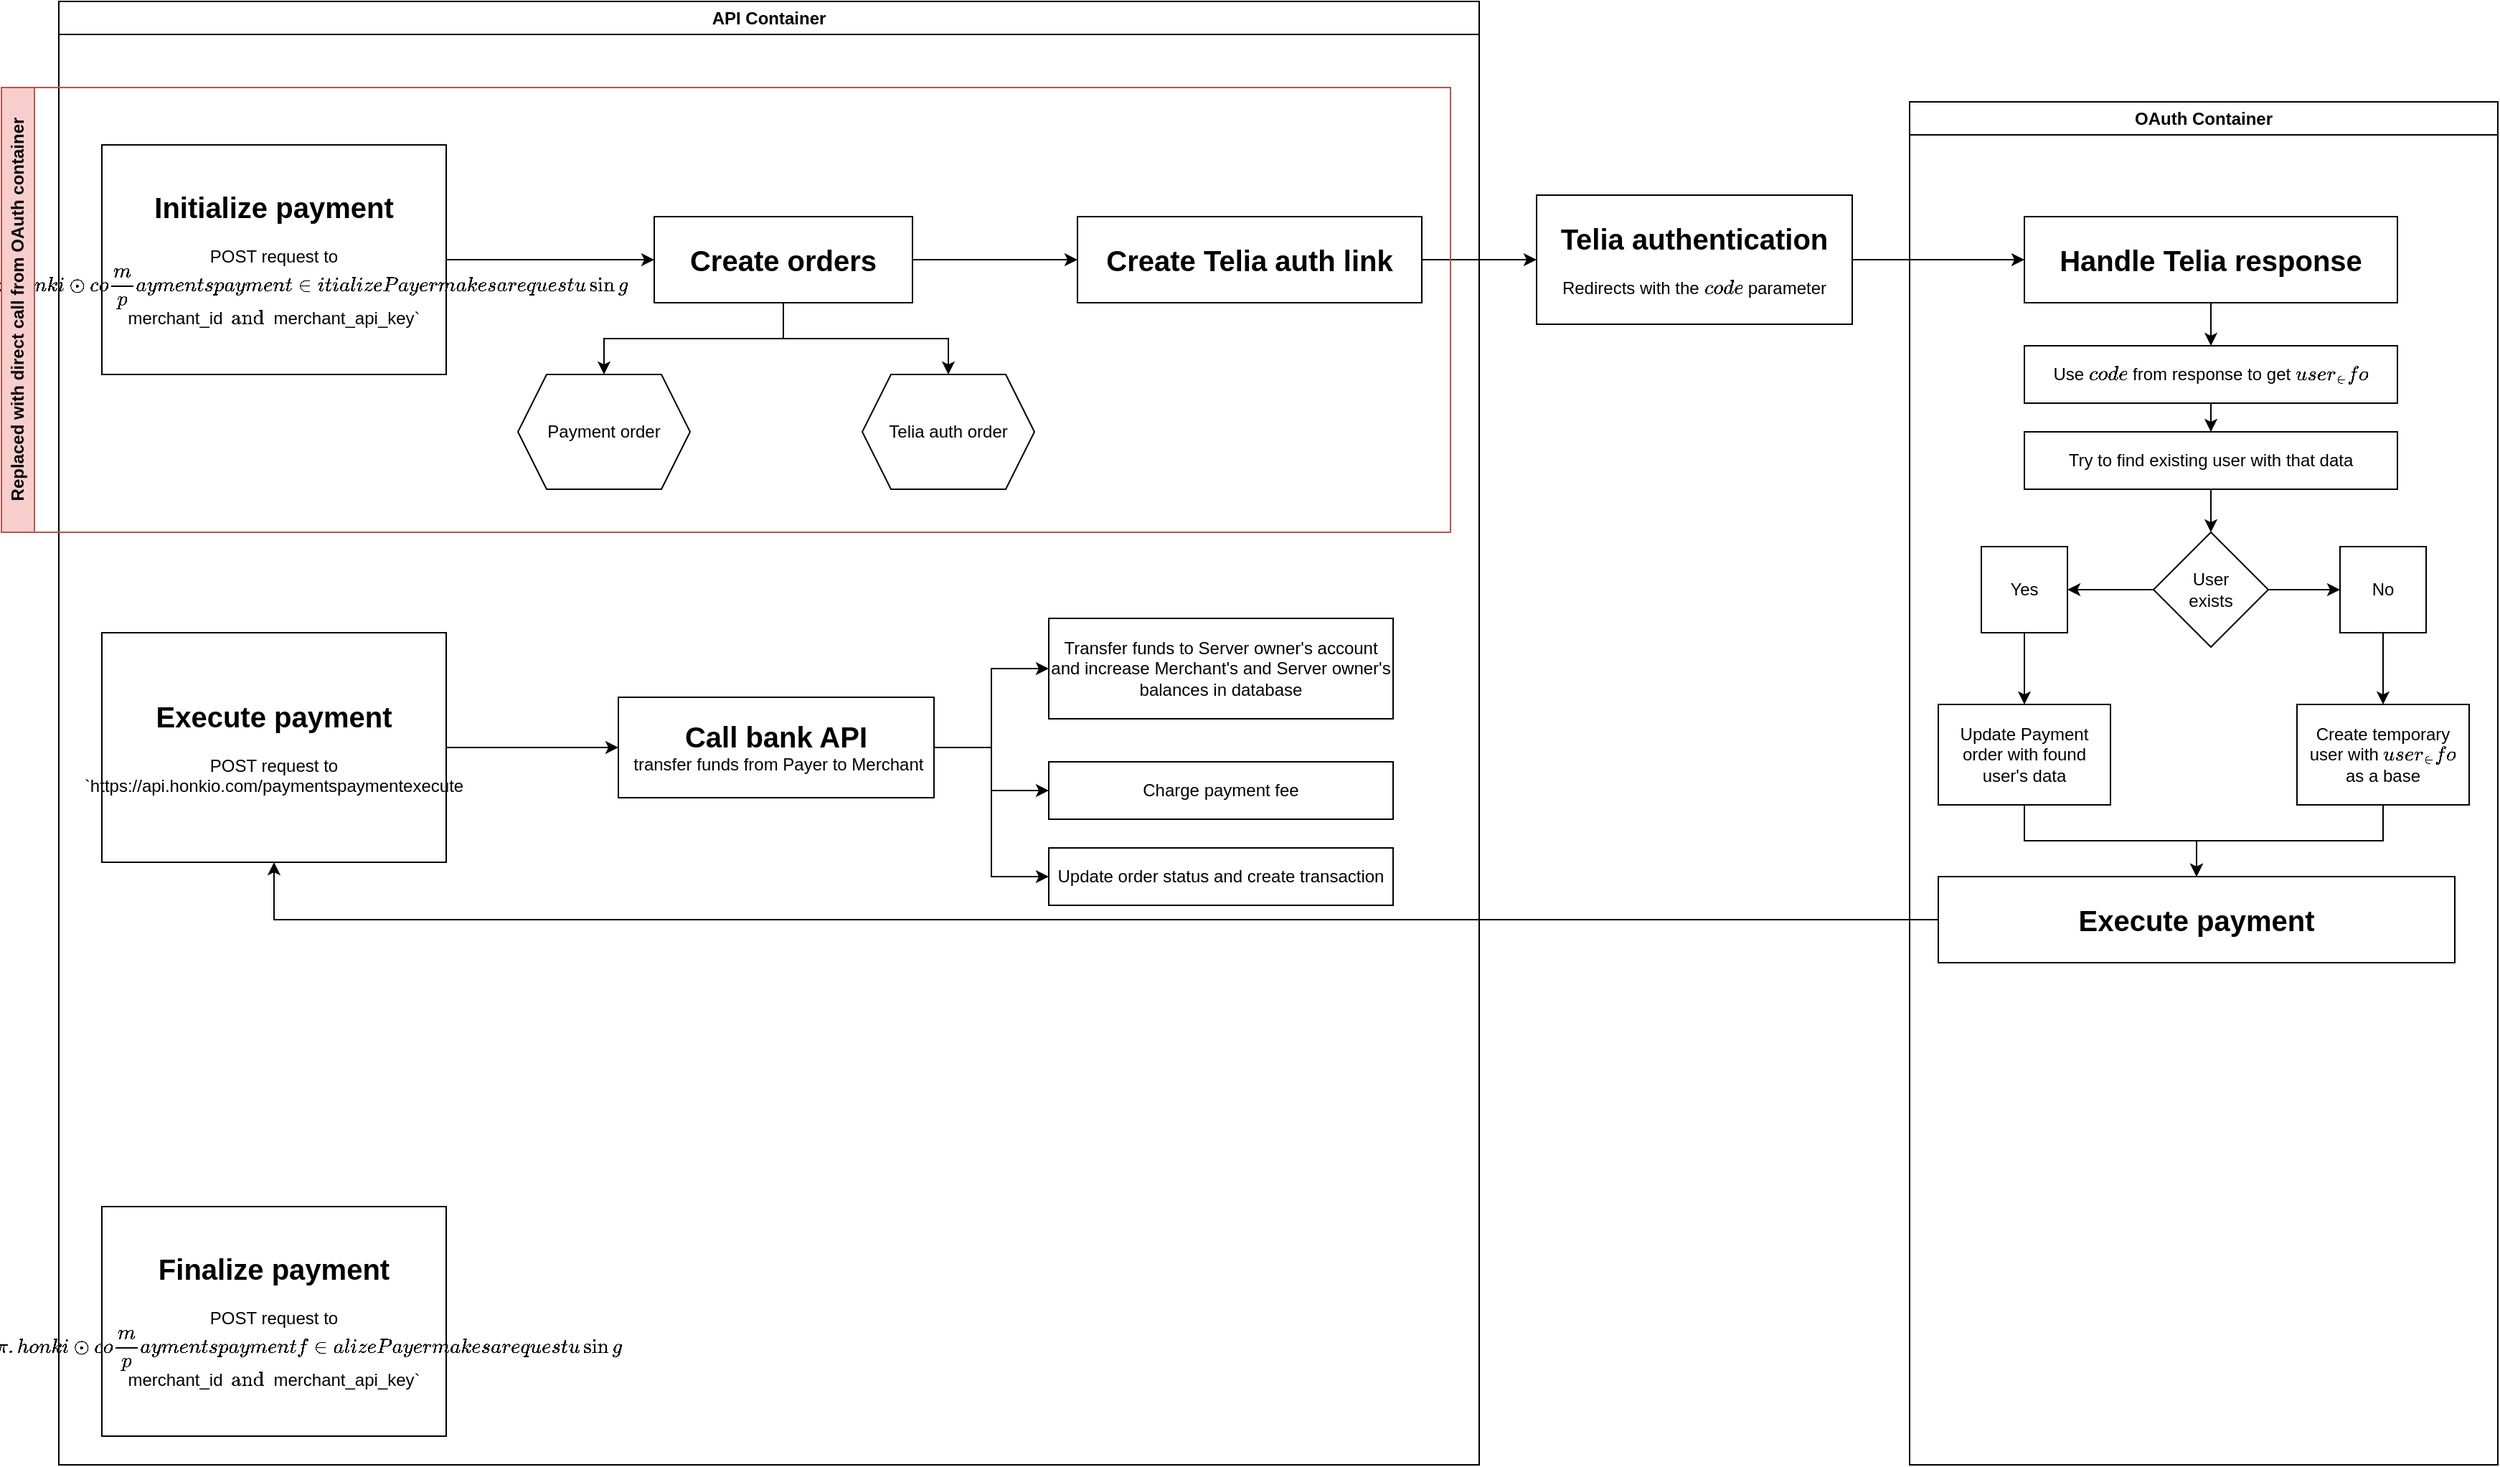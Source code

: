 <mxfile version="21.0.6" type="github">
  <diagram name="Page-1" id="baod2YbWqUGKOtKm7SYT">
    <mxGraphModel dx="2728" dy="2180" grid="1" gridSize="10" guides="1" tooltips="1" connect="1" arrows="1" fold="1" page="1" pageScale="1" pageWidth="850" pageHeight="1100" math="0" shadow="0">
      <root>
        <mxCell id="0" />
        <mxCell id="1" parent="0" />
        <mxCell id="-IHdya4t79_MKVama7wa-3" value="" style="edgeStyle=orthogonalEdgeStyle;rounded=0;orthogonalLoop=1;jettySize=auto;html=1;" edge="1" parent="1" source="-IHdya4t79_MKVama7wa-1" target="-IHdya4t79_MKVama7wa-2">
          <mxGeometry relative="1" as="geometry" />
        </mxCell>
        <mxCell id="-IHdya4t79_MKVama7wa-1" value="&lt;font style=&quot;font-size: 13px;&quot;&gt;&lt;font style=&quot;font-size: 14px;&quot;&gt;&lt;font style=&quot;font-size: 15px;&quot;&gt;&lt;font style=&quot;font-size: 16px;&quot;&gt;&lt;font style=&quot;font-size: 17px;&quot;&gt;&lt;font style=&quot;font-size: 18px;&quot;&gt;&lt;font style=&quot;font-size: 19px;&quot;&gt;&lt;font style=&quot;font-size: 20px;&quot;&gt;&lt;b&gt;Initialize payment&lt;/b&gt;&lt;/font&gt;&lt;/font&gt;&lt;/font&gt;&lt;/font&gt;&lt;/font&gt;&lt;/font&gt;&lt;/font&gt;&lt;/font&gt;&lt;br&gt;&lt;br&gt;POST request to `https://api.honkio.com/paymentspaymentinitialize&lt;br&gt;&lt;br&gt;Payer makes a request using `merchant_id` and `merchant_api_key`" style="rounded=0;whiteSpace=wrap;html=1;" vertex="1" parent="1">
          <mxGeometry x="40" y="40" width="240" height="160" as="geometry" />
        </mxCell>
        <mxCell id="-IHdya4t79_MKVama7wa-5" value="" style="edgeStyle=orthogonalEdgeStyle;rounded=0;orthogonalLoop=1;jettySize=auto;html=1;" edge="1" parent="1" source="-IHdya4t79_MKVama7wa-2" target="-IHdya4t79_MKVama7wa-4">
          <mxGeometry relative="1" as="geometry" />
        </mxCell>
        <mxCell id="-IHdya4t79_MKVama7wa-7" value="" style="edgeStyle=orthogonalEdgeStyle;rounded=0;orthogonalLoop=1;jettySize=auto;html=1;" edge="1" parent="1" source="-IHdya4t79_MKVama7wa-2" target="-IHdya4t79_MKVama7wa-6">
          <mxGeometry relative="1" as="geometry" />
        </mxCell>
        <mxCell id="-IHdya4t79_MKVama7wa-9" value="" style="edgeStyle=orthogonalEdgeStyle;rounded=0;orthogonalLoop=1;jettySize=auto;html=1;" edge="1" parent="1" source="-IHdya4t79_MKVama7wa-2" target="-IHdya4t79_MKVama7wa-8">
          <mxGeometry relative="1" as="geometry" />
        </mxCell>
        <mxCell id="-IHdya4t79_MKVama7wa-2" value="&lt;font style=&quot;font-size: 13px;&quot;&gt;&lt;font style=&quot;font-size: 20px;&quot;&gt;&lt;font style=&quot;font-size: 20px;&quot;&gt;&lt;b&gt;Create orders&lt;/b&gt;&lt;/font&gt;&lt;/font&gt;&lt;/font&gt;" style="whiteSpace=wrap;html=1;rounded=0;" vertex="1" parent="1">
          <mxGeometry x="425" y="90" width="180" height="60" as="geometry" />
        </mxCell>
        <mxCell id="-IHdya4t79_MKVama7wa-4" value="Payment order" style="shape=hexagon;perimeter=hexagonPerimeter2;whiteSpace=wrap;html=1;fixedSize=1;rounded=0;" vertex="1" parent="1">
          <mxGeometry x="330" y="200" width="120" height="80" as="geometry" />
        </mxCell>
        <mxCell id="-IHdya4t79_MKVama7wa-6" value="Telia auth order" style="shape=hexagon;perimeter=hexagonPerimeter2;whiteSpace=wrap;html=1;fixedSize=1;rounded=0;" vertex="1" parent="1">
          <mxGeometry x="570" y="200" width="120" height="80" as="geometry" />
        </mxCell>
        <mxCell id="-IHdya4t79_MKVama7wa-14" value="" style="edgeStyle=orthogonalEdgeStyle;rounded=0;orthogonalLoop=1;jettySize=auto;html=1;" edge="1" parent="1" source="-IHdya4t79_MKVama7wa-8" target="-IHdya4t79_MKVama7wa-13">
          <mxGeometry relative="1" as="geometry" />
        </mxCell>
        <mxCell id="-IHdya4t79_MKVama7wa-8" value="&lt;font style=&quot;font-size: 20px;&quot;&gt;&lt;font style=&quot;font-size: 20px;&quot;&gt;&lt;b&gt;Create Telia auth link&lt;/b&gt;&lt;/font&gt;&lt;/font&gt;" style="whiteSpace=wrap;html=1;rounded=0;" vertex="1" parent="1">
          <mxGeometry x="720" y="90" width="240" height="60" as="geometry" />
        </mxCell>
        <mxCell id="-IHdya4t79_MKVama7wa-12" value="API Container" style="swimlane;whiteSpace=wrap;html=1;" vertex="1" parent="1">
          <mxGeometry x="10" y="-60" width="990" height="1020" as="geometry" />
        </mxCell>
        <mxCell id="-IHdya4t79_MKVama7wa-41" value="" style="edgeStyle=orthogonalEdgeStyle;rounded=0;orthogonalLoop=1;jettySize=auto;html=1;" edge="1" parent="-IHdya4t79_MKVama7wa-12" source="-IHdya4t79_MKVama7wa-37" target="-IHdya4t79_MKVama7wa-40">
          <mxGeometry relative="1" as="geometry" />
        </mxCell>
        <mxCell id="-IHdya4t79_MKVama7wa-37" value="&lt;font style=&quot;font-size: 13px;&quot;&gt;&lt;font style=&quot;font-size: 14px;&quot;&gt;&lt;font style=&quot;font-size: 15px;&quot;&gt;&lt;font style=&quot;font-size: 16px;&quot;&gt;&lt;font style=&quot;font-size: 17px;&quot;&gt;&lt;font style=&quot;font-size: 18px;&quot;&gt;&lt;font style=&quot;font-size: 19px;&quot;&gt;&lt;font style=&quot;font-size: 20px;&quot;&gt;&lt;b&gt;Execute payment&lt;/b&gt;&lt;/font&gt;&lt;/font&gt;&lt;/font&gt;&lt;/font&gt;&lt;/font&gt;&lt;/font&gt;&lt;/font&gt;&lt;/font&gt;&lt;br&gt;&lt;br&gt;POST request to `https://api.honkio.com/paymentspaymentexecute" style="rounded=0;whiteSpace=wrap;html=1;" vertex="1" parent="-IHdya4t79_MKVama7wa-12">
          <mxGeometry x="30" y="440" width="240" height="160" as="geometry" />
        </mxCell>
        <mxCell id="-IHdya4t79_MKVama7wa-39" value="&lt;font style=&quot;font-size: 13px;&quot;&gt;&lt;font style=&quot;font-size: 14px;&quot;&gt;&lt;font style=&quot;font-size: 15px;&quot;&gt;&lt;font style=&quot;font-size: 16px;&quot;&gt;&lt;font style=&quot;font-size: 17px;&quot;&gt;&lt;font style=&quot;font-size: 18px;&quot;&gt;&lt;font style=&quot;font-size: 19px;&quot;&gt;&lt;font style=&quot;font-size: 20px;&quot;&gt;&lt;b&gt;Finalize payment&lt;/b&gt;&lt;/font&gt;&lt;/font&gt;&lt;/font&gt;&lt;/font&gt;&lt;/font&gt;&lt;/font&gt;&lt;/font&gt;&lt;/font&gt;&lt;br&gt;&lt;br&gt;POST request to `https://api.honkio.com/paymentspaymentfinalize&lt;br&gt;&lt;br&gt;Payer makes a request using `merchant_id` and `merchant_api_key`" style="rounded=0;whiteSpace=wrap;html=1;" vertex="1" parent="-IHdya4t79_MKVama7wa-12">
          <mxGeometry x="30" y="840" width="240" height="160" as="geometry" />
        </mxCell>
        <mxCell id="-IHdya4t79_MKVama7wa-43" value="" style="edgeStyle=orthogonalEdgeStyle;rounded=0;orthogonalLoop=1;jettySize=auto;html=1;entryX=0;entryY=0.5;entryDx=0;entryDy=0;" edge="1" parent="-IHdya4t79_MKVama7wa-12" source="-IHdya4t79_MKVama7wa-40" target="-IHdya4t79_MKVama7wa-42">
          <mxGeometry relative="1" as="geometry">
            <Array as="points">
              <mxPoint x="650" y="520" />
              <mxPoint x="650" y="465" />
            </Array>
          </mxGeometry>
        </mxCell>
        <mxCell id="-IHdya4t79_MKVama7wa-46" style="edgeStyle=orthogonalEdgeStyle;rounded=0;orthogonalLoop=1;jettySize=auto;html=1;entryX=0;entryY=0.5;entryDx=0;entryDy=0;" edge="1" parent="-IHdya4t79_MKVama7wa-12" source="-IHdya4t79_MKVama7wa-40" target="-IHdya4t79_MKVama7wa-44">
          <mxGeometry relative="1" as="geometry" />
        </mxCell>
        <mxCell id="-IHdya4t79_MKVama7wa-47" style="edgeStyle=orthogonalEdgeStyle;rounded=0;orthogonalLoop=1;jettySize=auto;html=1;entryX=0;entryY=0.5;entryDx=0;entryDy=0;" edge="1" parent="-IHdya4t79_MKVama7wa-12" source="-IHdya4t79_MKVama7wa-40" target="-IHdya4t79_MKVama7wa-45">
          <mxGeometry relative="1" as="geometry" />
        </mxCell>
        <mxCell id="-IHdya4t79_MKVama7wa-40" value="&lt;div&gt;&lt;font style=&quot;font-size: 20px;&quot;&gt;&lt;font style=&quot;font-size: 20px;&quot;&gt;&lt;b&gt;Call bank API&lt;/b&gt;&lt;/font&gt;&lt;/font&gt;&lt;/div&gt;&lt;div&gt;&amp;nbsp;transfer funds from Payer to Merchant&lt;br&gt;&lt;/div&gt;" style="whiteSpace=wrap;html=1;rounded=0;" vertex="1" parent="-IHdya4t79_MKVama7wa-12">
          <mxGeometry x="390" y="485" width="220" height="70" as="geometry" />
        </mxCell>
        <mxCell id="-IHdya4t79_MKVama7wa-42" value="Transfer funds to Server owner&#39;s account and increase Merchant&#39;s and Server owner&#39;s balances in database" style="whiteSpace=wrap;html=1;rounded=0;" vertex="1" parent="-IHdya4t79_MKVama7wa-12">
          <mxGeometry x="690" y="430" width="240" height="70" as="geometry" />
        </mxCell>
        <mxCell id="-IHdya4t79_MKVama7wa-44" value="Charge payment fee" style="rounded=0;whiteSpace=wrap;html=1;" vertex="1" parent="-IHdya4t79_MKVama7wa-12">
          <mxGeometry x="690" y="530" width="240" height="40" as="geometry" />
        </mxCell>
        <mxCell id="-IHdya4t79_MKVama7wa-45" value="Update order status and create transaction" style="rounded=0;whiteSpace=wrap;html=1;" vertex="1" parent="-IHdya4t79_MKVama7wa-12">
          <mxGeometry x="690" y="590" width="240" height="40" as="geometry" />
        </mxCell>
        <mxCell id="-IHdya4t79_MKVama7wa-16" value="" style="edgeStyle=orthogonalEdgeStyle;rounded=0;orthogonalLoop=1;jettySize=auto;html=1;" edge="1" parent="1" source="-IHdya4t79_MKVama7wa-13" target="-IHdya4t79_MKVama7wa-15">
          <mxGeometry relative="1" as="geometry" />
        </mxCell>
        <mxCell id="-IHdya4t79_MKVama7wa-13" value="&lt;font style=&quot;font-size: 20px;&quot;&gt;&lt;font style=&quot;font-size: 20px;&quot;&gt;&lt;b&gt;Telia authentication&lt;/b&gt;&lt;/font&gt;&lt;/font&gt;&lt;br&gt;&lt;br&gt;Redirects with the `code` parameter" style="whiteSpace=wrap;html=1;rounded=0;" vertex="1" parent="1">
          <mxGeometry x="1040" y="75" width="220" height="90" as="geometry" />
        </mxCell>
        <mxCell id="-IHdya4t79_MKVama7wa-19" value="" style="edgeStyle=orthogonalEdgeStyle;rounded=0;orthogonalLoop=1;jettySize=auto;html=1;" edge="1" parent="1" source="-IHdya4t79_MKVama7wa-15" target="-IHdya4t79_MKVama7wa-18">
          <mxGeometry relative="1" as="geometry" />
        </mxCell>
        <mxCell id="-IHdya4t79_MKVama7wa-15" value="&lt;font style=&quot;font-size: 20px;&quot;&gt;&lt;font style=&quot;font-size: 20px;&quot;&gt;&lt;b&gt;Handle Telia response&lt;/b&gt;&lt;/font&gt;&lt;/font&gt;" style="whiteSpace=wrap;html=1;rounded=0;" vertex="1" parent="1">
          <mxGeometry x="1380" y="90" width="260" height="60" as="geometry" />
        </mxCell>
        <mxCell id="-IHdya4t79_MKVama7wa-17" value="OAuth Container" style="swimlane;whiteSpace=wrap;html=1;" vertex="1" parent="1">
          <mxGeometry x="1300" y="10" width="410" height="950" as="geometry">
            <mxRectangle x="1310" y="10" width="140" height="30" as="alternateBounds" />
          </mxGeometry>
        </mxCell>
        <mxCell id="-IHdya4t79_MKVama7wa-21" value="" style="edgeStyle=orthogonalEdgeStyle;rounded=0;orthogonalLoop=1;jettySize=auto;html=1;" edge="1" parent="-IHdya4t79_MKVama7wa-17" source="-IHdya4t79_MKVama7wa-18" target="-IHdya4t79_MKVama7wa-20">
          <mxGeometry relative="1" as="geometry" />
        </mxCell>
        <mxCell id="-IHdya4t79_MKVama7wa-18" value="Use `code` from response to get `user_info`" style="whiteSpace=wrap;html=1;rounded=0;" vertex="1" parent="-IHdya4t79_MKVama7wa-17">
          <mxGeometry x="80" y="170" width="260" height="40" as="geometry" />
        </mxCell>
        <mxCell id="-IHdya4t79_MKVama7wa-23" value="" style="edgeStyle=orthogonalEdgeStyle;rounded=0;orthogonalLoop=1;jettySize=auto;html=1;" edge="1" parent="-IHdya4t79_MKVama7wa-17" source="-IHdya4t79_MKVama7wa-20" target="-IHdya4t79_MKVama7wa-22">
          <mxGeometry relative="1" as="geometry" />
        </mxCell>
        <mxCell id="-IHdya4t79_MKVama7wa-20" value="Try to find existing user with that data" style="whiteSpace=wrap;html=1;rounded=0;" vertex="1" parent="-IHdya4t79_MKVama7wa-17">
          <mxGeometry x="80" y="230" width="260" height="40" as="geometry" />
        </mxCell>
        <mxCell id="-IHdya4t79_MKVama7wa-25" value="" style="edgeStyle=orthogonalEdgeStyle;rounded=0;orthogonalLoop=1;jettySize=auto;html=1;" edge="1" parent="-IHdya4t79_MKVama7wa-17" source="-IHdya4t79_MKVama7wa-22" target="-IHdya4t79_MKVama7wa-24">
          <mxGeometry relative="1" as="geometry" />
        </mxCell>
        <mxCell id="-IHdya4t79_MKVama7wa-29" value="" style="edgeStyle=orthogonalEdgeStyle;rounded=0;orthogonalLoop=1;jettySize=auto;html=1;" edge="1" parent="-IHdya4t79_MKVama7wa-17" source="-IHdya4t79_MKVama7wa-22" target="-IHdya4t79_MKVama7wa-28">
          <mxGeometry relative="1" as="geometry" />
        </mxCell>
        <mxCell id="-IHdya4t79_MKVama7wa-22" value="User&lt;br&gt;exists" style="rhombus;whiteSpace=wrap;html=1;rounded=0;" vertex="1" parent="-IHdya4t79_MKVama7wa-17">
          <mxGeometry x="170" y="300" width="80" height="80" as="geometry" />
        </mxCell>
        <mxCell id="-IHdya4t79_MKVama7wa-27" value="" style="edgeStyle=orthogonalEdgeStyle;rounded=0;orthogonalLoop=1;jettySize=auto;html=1;" edge="1" parent="-IHdya4t79_MKVama7wa-17" source="-IHdya4t79_MKVama7wa-24" target="-IHdya4t79_MKVama7wa-26">
          <mxGeometry relative="1" as="geometry" />
        </mxCell>
        <mxCell id="-IHdya4t79_MKVama7wa-24" value="Yes" style="whiteSpace=wrap;html=1;rounded=0;" vertex="1" parent="-IHdya4t79_MKVama7wa-17">
          <mxGeometry x="50" y="310" width="60" height="60" as="geometry" />
        </mxCell>
        <mxCell id="-IHdya4t79_MKVama7wa-35" value="" style="edgeStyle=orthogonalEdgeStyle;rounded=0;orthogonalLoop=1;jettySize=auto;html=1;" edge="1" parent="-IHdya4t79_MKVama7wa-17" source="-IHdya4t79_MKVama7wa-26" target="-IHdya4t79_MKVama7wa-34">
          <mxGeometry relative="1" as="geometry" />
        </mxCell>
        <mxCell id="-IHdya4t79_MKVama7wa-26" value="Update Payment order with found user&#39;s data" style="whiteSpace=wrap;html=1;rounded=0;" vertex="1" parent="-IHdya4t79_MKVama7wa-17">
          <mxGeometry x="20" y="420" width="120" height="70" as="geometry" />
        </mxCell>
        <mxCell id="-IHdya4t79_MKVama7wa-31" value="" style="edgeStyle=orthogonalEdgeStyle;rounded=0;orthogonalLoop=1;jettySize=auto;html=1;" edge="1" parent="-IHdya4t79_MKVama7wa-17" source="-IHdya4t79_MKVama7wa-28" target="-IHdya4t79_MKVama7wa-30">
          <mxGeometry relative="1" as="geometry" />
        </mxCell>
        <mxCell id="-IHdya4t79_MKVama7wa-28" value="No" style="whiteSpace=wrap;html=1;rounded=0;" vertex="1" parent="-IHdya4t79_MKVama7wa-17">
          <mxGeometry x="300" y="310" width="60" height="60" as="geometry" />
        </mxCell>
        <mxCell id="-IHdya4t79_MKVama7wa-36" value="" style="edgeStyle=orthogonalEdgeStyle;rounded=0;orthogonalLoop=1;jettySize=auto;html=1;" edge="1" parent="-IHdya4t79_MKVama7wa-17" source="-IHdya4t79_MKVama7wa-30" target="-IHdya4t79_MKVama7wa-34">
          <mxGeometry relative="1" as="geometry" />
        </mxCell>
        <mxCell id="-IHdya4t79_MKVama7wa-30" value="Create temporary user with `user_info` as a base" style="whiteSpace=wrap;html=1;rounded=0;" vertex="1" parent="-IHdya4t79_MKVama7wa-17">
          <mxGeometry x="270" y="420" width="120" height="70" as="geometry" />
        </mxCell>
        <mxCell id="-IHdya4t79_MKVama7wa-34" value="&lt;font style=&quot;font-size: 20px;&quot;&gt;&lt;font style=&quot;font-size: 20px;&quot;&gt;&lt;b&gt;Execute payment&lt;/b&gt;&lt;/font&gt;&lt;/font&gt;" style="whiteSpace=wrap;html=1;rounded=0;" vertex="1" parent="-IHdya4t79_MKVama7wa-17">
          <mxGeometry x="20" y="540" width="360" height="60" as="geometry" />
        </mxCell>
        <mxCell id="-IHdya4t79_MKVama7wa-38" value="" style="endArrow=classic;html=1;rounded=0;exitX=0;exitY=0.5;exitDx=0;exitDy=0;entryX=0.5;entryY=1;entryDx=0;entryDy=0;" edge="1" parent="1" source="-IHdya4t79_MKVama7wa-34" target="-IHdya4t79_MKVama7wa-37">
          <mxGeometry width="50" height="50" relative="1" as="geometry">
            <mxPoint x="840" y="590" as="sourcePoint" />
            <mxPoint x="160" y="590" as="targetPoint" />
            <Array as="points">
              <mxPoint x="740" y="580" />
              <mxPoint x="160" y="580" />
            </Array>
          </mxGeometry>
        </mxCell>
        <mxCell id="-IHdya4t79_MKVama7wa-49" value="&lt;div&gt;Replaced with direct call from OAuth container&lt;/div&gt;" style="swimlane;horizontal=0;whiteSpace=wrap;html=1;fillColor=#f8cecc;strokeColor=#b85450;" vertex="1" parent="1">
          <mxGeometry x="-30" width="1010" height="310" as="geometry" />
        </mxCell>
      </root>
    </mxGraphModel>
  </diagram>
</mxfile>
